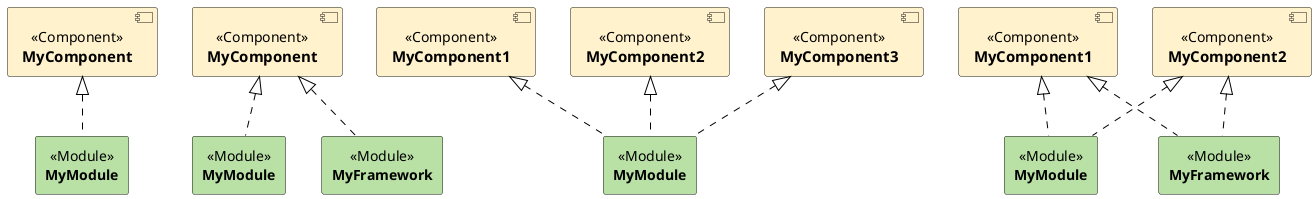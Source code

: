 @startuml Mapping runtime to devtime
'left to right direction
skinparam  {
    component {
        FontStyle normal
        BackgroundColor #fff2cc
    }
    rectangle {
        FontStyle normal
        BackgroundColor #b9e0a5
    }
}

'1:1
[===MyComponent] <<Component>> as c1
rectangle "**MyModule**" <<Module>> as m1
c1 <|-- m1 #black;line.dashed;

'1:n
[===MyComponent] <<Component>> as c2
rectangle "**MyModule**" <<Module>> as m2
rectangle "**MyFramework**" <<Module>> as m3
c2 <|-- m2 #black;line.dashed;
c2 <|-- m3 #black;line.dashed;

'n:1
[===MyComponent1] <<Component>> as c3
[===MyComponent2] <<Component>> as c4
[===MyComponent3] <<Component>> as c5
rectangle "**MyModule**" <<Module>> as m4
c3 <|-- m4 #black;line.dashed;
c4 <|-- m4 #black;line.dashed;
c5 <|-- m4 #black;line.dashed;

'n:m
[===MyComponent1] <<Component>> as c6
[===MyComponent2] <<Component>> as c7
rectangle "**MyModule**" <<Module>> as m5
rectangle "**MyFramework**" <<Module>> as m6
c6 <|-- m5 #black;line.dashed;
c6 <|-- m6 #black;line.dashed;
c7 <|-- m5 #black;line.dashed;
c7 <|-- m6 #black;line.dashed;

@enduml